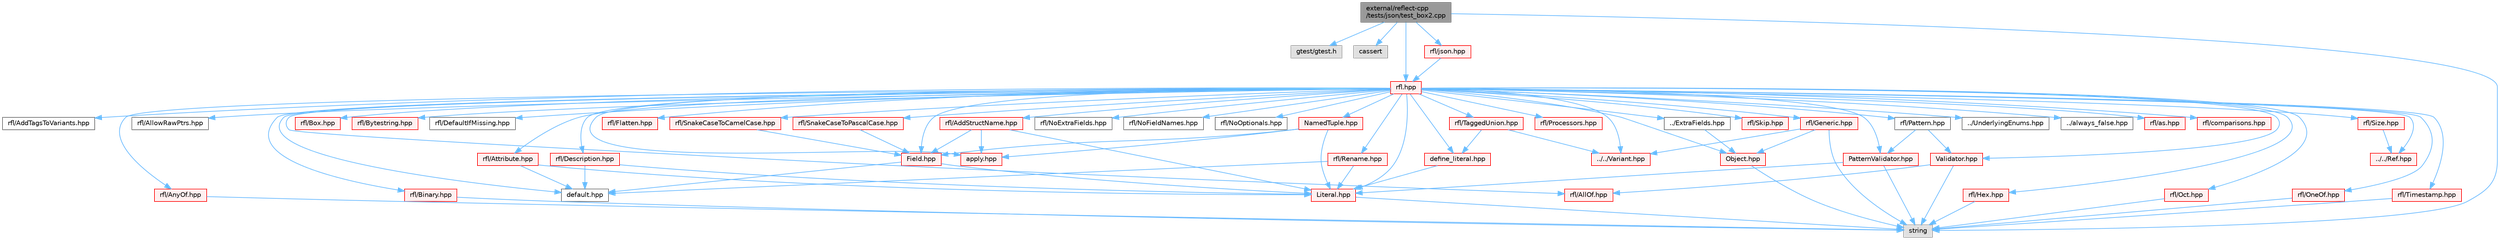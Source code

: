 digraph "external/reflect-cpp/tests/json/test_box2.cpp"
{
 // LATEX_PDF_SIZE
  bgcolor="transparent";
  edge [fontname=Helvetica,fontsize=10,labelfontname=Helvetica,labelfontsize=10];
  node [fontname=Helvetica,fontsize=10,shape=box,height=0.2,width=0.4];
  Node1 [id="Node000001",label="external/reflect-cpp\l/tests/json/test_box2.cpp",height=0.2,width=0.4,color="gray40", fillcolor="grey60", style="filled", fontcolor="black",tooltip=" "];
  Node1 -> Node2 [id="edge1_Node000001_Node000002",color="steelblue1",style="solid",tooltip=" "];
  Node2 [id="Node000002",label="gtest/gtest.h",height=0.2,width=0.4,color="grey60", fillcolor="#E0E0E0", style="filled",tooltip=" "];
  Node1 -> Node3 [id="edge2_Node000001_Node000003",color="steelblue1",style="solid",tooltip=" "];
  Node3 [id="Node000003",label="cassert",height=0.2,width=0.4,color="grey60", fillcolor="#E0E0E0", style="filled",tooltip=" "];
  Node1 -> Node4 [id="edge3_Node000001_Node000004",color="steelblue1",style="solid",tooltip=" "];
  Node4 [id="Node000004",label="rfl.hpp",height=0.2,width=0.4,color="red", fillcolor="#FFF0F0", style="filled",URL="$rfl_8hpp.html",tooltip=" "];
  Node4 -> Node5 [id="edge4_Node000004_Node000005",color="steelblue1",style="solid",tooltip=" "];
  Node5 [id="Node000005",label="rfl/AddStructName.hpp",height=0.2,width=0.4,color="red", fillcolor="#FFF0F0", style="filled",URL="$_add_struct_name_8hpp.html",tooltip=" "];
  Node5 -> Node7 [id="edge5_Node000005_Node000007",color="steelblue1",style="solid",tooltip=" "];
  Node7 [id="Node000007",label="Field.hpp",height=0.2,width=0.4,color="red", fillcolor="#FFF0F0", style="filled",URL="$_field_8hpp.html",tooltip=" "];
  Node7 -> Node12 [id="edge6_Node000007_Node000012",color="steelblue1",style="solid",tooltip=" "];
  Node12 [id="Node000012",label="Literal.hpp",height=0.2,width=0.4,color="red", fillcolor="#FFF0F0", style="filled",URL="$_literal_8hpp.html",tooltip=" "];
  Node12 -> Node16 [id="edge7_Node000012_Node000016",color="steelblue1",style="solid",tooltip=" "];
  Node16 [id="Node000016",label="string",height=0.2,width=0.4,color="grey60", fillcolor="#E0E0E0", style="filled",tooltip=" "];
  Node7 -> Node34 [id="edge8_Node000007_Node000034",color="steelblue1",style="solid",tooltip=" "];
  Node34 [id="Node000034",label="default.hpp",height=0.2,width=0.4,color="grey40", fillcolor="white", style="filled",URL="$default_8hpp.html",tooltip=" "];
  Node5 -> Node12 [id="edge9_Node000005_Node000012",color="steelblue1",style="solid",tooltip=" "];
  Node5 -> Node39 [id="edge10_Node000005_Node000039",color="steelblue1",style="solid",tooltip=" "];
  Node39 [id="Node000039",label="apply.hpp",height=0.2,width=0.4,color="red", fillcolor="#FFF0F0", style="filled",URL="$apply_8hpp.html",tooltip=" "];
  Node4 -> Node56 [id="edge11_Node000004_Node000056",color="steelblue1",style="solid",tooltip=" "];
  Node56 [id="Node000056",label="rfl/AddTagsToVariants.hpp",height=0.2,width=0.4,color="grey40", fillcolor="white", style="filled",URL="$_add_tags_to_variants_8hpp.html",tooltip=" "];
  Node4 -> Node57 [id="edge12_Node000004_Node000057",color="steelblue1",style="solid",tooltip=" "];
  Node57 [id="Node000057",label="rfl/AllOf.hpp",height=0.2,width=0.4,color="red", fillcolor="#FFF0F0", style="filled",URL="$_all_of_8hpp.html",tooltip=" "];
  Node4 -> Node66 [id="edge13_Node000004_Node000066",color="steelblue1",style="solid",tooltip=" "];
  Node66 [id="Node000066",label="rfl/AllowRawPtrs.hpp",height=0.2,width=0.4,color="grey40", fillcolor="white", style="filled",URL="$_allow_raw_ptrs_8hpp.html",tooltip=" "];
  Node4 -> Node67 [id="edge14_Node000004_Node000067",color="steelblue1",style="solid",tooltip=" "];
  Node67 [id="Node000067",label="rfl/AnyOf.hpp",height=0.2,width=0.4,color="red", fillcolor="#FFF0F0", style="filled",URL="$_any_of_8hpp.html",tooltip=" "];
  Node67 -> Node16 [id="edge15_Node000067_Node000016",color="steelblue1",style="solid",tooltip=" "];
  Node4 -> Node69 [id="edge16_Node000004_Node000069",color="steelblue1",style="solid",tooltip=" "];
  Node69 [id="Node000069",label="rfl/Attribute.hpp",height=0.2,width=0.4,color="red", fillcolor="#FFF0F0", style="filled",URL="$_attribute_8hpp.html",tooltip=" "];
  Node69 -> Node12 [id="edge17_Node000069_Node000012",color="steelblue1",style="solid",tooltip=" "];
  Node69 -> Node34 [id="edge18_Node000069_Node000034",color="steelblue1",style="solid",tooltip=" "];
  Node4 -> Node70 [id="edge19_Node000004_Node000070",color="steelblue1",style="solid",tooltip=" "];
  Node70 [id="Node000070",label="rfl/Binary.hpp",height=0.2,width=0.4,color="red", fillcolor="#FFF0F0", style="filled",URL="$_binary_8hpp.html",tooltip=" "];
  Node70 -> Node16 [id="edge20_Node000070_Node000016",color="steelblue1",style="solid",tooltip=" "];
  Node4 -> Node72 [id="edge21_Node000004_Node000072",color="steelblue1",style="solid",tooltip=" "];
  Node72 [id="Node000072",label="rfl/Box.hpp",height=0.2,width=0.4,color="red", fillcolor="#FFF0F0", style="filled",URL="$_box_8hpp.html",tooltip=" "];
  Node4 -> Node73 [id="edge22_Node000004_Node000073",color="steelblue1",style="solid",tooltip=" "];
  Node73 [id="Node000073",label="rfl/Bytestring.hpp",height=0.2,width=0.4,color="red", fillcolor="#FFF0F0", style="filled",URL="$_bytestring_8hpp.html",tooltip=" "];
  Node4 -> Node74 [id="edge23_Node000004_Node000074",color="steelblue1",style="solid",tooltip=" "];
  Node74 [id="Node000074",label="rfl/DefaultIfMissing.hpp",height=0.2,width=0.4,color="grey40", fillcolor="white", style="filled",URL="$_default_if_missing_8hpp.html",tooltip=" "];
  Node4 -> Node75 [id="edge24_Node000004_Node000075",color="steelblue1",style="solid",tooltip=" "];
  Node75 [id="Node000075",label="rfl/Description.hpp",height=0.2,width=0.4,color="red", fillcolor="#FFF0F0", style="filled",URL="$_description_8hpp.html",tooltip=" "];
  Node75 -> Node12 [id="edge25_Node000075_Node000012",color="steelblue1",style="solid",tooltip=" "];
  Node75 -> Node34 [id="edge26_Node000075_Node000034",color="steelblue1",style="solid",tooltip=" "];
  Node4 -> Node50 [id="edge27_Node000004_Node000050",color="steelblue1",style="solid",tooltip=" "];
  Node50 [id="Node000050",label="../ExtraFields.hpp",height=0.2,width=0.4,color="grey40", fillcolor="white", style="filled",URL="$_extra_fields_8hpp.html",tooltip=" "];
  Node50 -> Node51 [id="edge28_Node000050_Node000051",color="steelblue1",style="solid",tooltip=" "];
  Node51 [id="Node000051",label="Object.hpp",height=0.2,width=0.4,color="red", fillcolor="#FFF0F0", style="filled",URL="$_object_8hpp.html",tooltip=" "];
  Node51 -> Node16 [id="edge29_Node000051_Node000016",color="steelblue1",style="solid",tooltip=" "];
  Node4 -> Node7 [id="edge30_Node000004_Node000007",color="steelblue1",style="solid",tooltip=" "];
  Node4 -> Node76 [id="edge31_Node000004_Node000076",color="steelblue1",style="solid",tooltip=" "];
  Node76 [id="Node000076",label="rfl/Flatten.hpp",height=0.2,width=0.4,color="red", fillcolor="#FFF0F0", style="filled",URL="$_flatten_8hpp.html",tooltip=" "];
  Node4 -> Node77 [id="edge32_Node000004_Node000077",color="steelblue1",style="solid",tooltip=" "];
  Node77 [id="Node000077",label="rfl/Generic.hpp",height=0.2,width=0.4,color="red", fillcolor="#FFF0F0", style="filled",URL="$_generic_8hpp.html",tooltip=" "];
  Node77 -> Node16 [id="edge33_Node000077_Node000016",color="steelblue1",style="solid",tooltip=" "];
  Node77 -> Node51 [id="edge34_Node000077_Node000051",color="steelblue1",style="solid",tooltip=" "];
  Node77 -> Node61 [id="edge35_Node000077_Node000061",color="steelblue1",style="solid",tooltip=" "];
  Node61 [id="Node000061",label="../../Variant.hpp",height=0.2,width=0.4,color="red", fillcolor="#FFF0F0", style="filled",URL="$_variant_8hpp.html",tooltip=" "];
  Node4 -> Node79 [id="edge36_Node000004_Node000079",color="steelblue1",style="solid",tooltip=" "];
  Node79 [id="Node000079",label="rfl/Hex.hpp",height=0.2,width=0.4,color="red", fillcolor="#FFF0F0", style="filled",URL="$_hex_8hpp.html",tooltip=" "];
  Node79 -> Node16 [id="edge37_Node000079_Node000016",color="steelblue1",style="solid",tooltip=" "];
  Node4 -> Node12 [id="edge38_Node000004_Node000012",color="steelblue1",style="solid",tooltip=" "];
  Node4 -> Node44 [id="edge39_Node000004_Node000044",color="steelblue1",style="solid",tooltip=" "];
  Node44 [id="Node000044",label="NamedTuple.hpp",height=0.2,width=0.4,color="red", fillcolor="#FFF0F0", style="filled",URL="$_named_tuple_8hpp.html",tooltip=" "];
  Node44 -> Node7 [id="edge40_Node000044_Node000007",color="steelblue1",style="solid",tooltip=" "];
  Node44 -> Node12 [id="edge41_Node000044_Node000012",color="steelblue1",style="solid",tooltip=" "];
  Node44 -> Node39 [id="edge42_Node000044_Node000039",color="steelblue1",style="solid",tooltip=" "];
  Node4 -> Node80 [id="edge43_Node000004_Node000080",color="steelblue1",style="solid",tooltip=" "];
  Node80 [id="Node000080",label="rfl/NoExtraFields.hpp",height=0.2,width=0.4,color="grey40", fillcolor="white", style="filled",URL="$_no_extra_fields_8hpp.html",tooltip=" "];
  Node4 -> Node81 [id="edge44_Node000004_Node000081",color="steelblue1",style="solid",tooltip=" "];
  Node81 [id="Node000081",label="rfl/NoFieldNames.hpp",height=0.2,width=0.4,color="grey40", fillcolor="white", style="filled",URL="$_no_field_names_8hpp.html",tooltip=" "];
  Node4 -> Node82 [id="edge45_Node000004_Node000082",color="steelblue1",style="solid",tooltip=" "];
  Node82 [id="Node000082",label="rfl/NoOptionals.hpp",height=0.2,width=0.4,color="grey40", fillcolor="white", style="filled",URL="$_no_optionals_8hpp.html",tooltip=" "];
  Node4 -> Node51 [id="edge46_Node000004_Node000051",color="steelblue1",style="solid",tooltip=" "];
  Node4 -> Node83 [id="edge47_Node000004_Node000083",color="steelblue1",style="solid",tooltip=" "];
  Node83 [id="Node000083",label="rfl/Oct.hpp",height=0.2,width=0.4,color="red", fillcolor="#FFF0F0", style="filled",URL="$_oct_8hpp.html",tooltip=" "];
  Node83 -> Node16 [id="edge48_Node000083_Node000016",color="steelblue1",style="solid",tooltip=" "];
  Node4 -> Node85 [id="edge49_Node000004_Node000085",color="steelblue1",style="solid",tooltip=" "];
  Node85 [id="Node000085",label="rfl/OneOf.hpp",height=0.2,width=0.4,color="red", fillcolor="#FFF0F0", style="filled",URL="$_one_of_8hpp.html",tooltip=" "];
  Node85 -> Node16 [id="edge50_Node000085_Node000016",color="steelblue1",style="solid",tooltip=" "];
  Node4 -> Node86 [id="edge51_Node000004_Node000086",color="steelblue1",style="solid",tooltip=" "];
  Node86 [id="Node000086",label="rfl/Pattern.hpp",height=0.2,width=0.4,color="grey40", fillcolor="white", style="filled",URL="$_pattern_8hpp.html",tooltip=" "];
  Node86 -> Node87 [id="edge52_Node000086_Node000087",color="steelblue1",style="solid",tooltip=" "];
  Node87 [id="Node000087",label="PatternValidator.hpp",height=0.2,width=0.4,color="red", fillcolor="#FFF0F0", style="filled",URL="$_pattern_validator_8hpp.html",tooltip=" "];
  Node87 -> Node16 [id="edge53_Node000087_Node000016",color="steelblue1",style="solid",tooltip=" "];
  Node87 -> Node12 [id="edge54_Node000087_Node000012",color="steelblue1",style="solid",tooltip=" "];
  Node86 -> Node91 [id="edge55_Node000086_Node000091",color="steelblue1",style="solid",tooltip=" "];
  Node91 [id="Node000091",label="Validator.hpp",height=0.2,width=0.4,color="red", fillcolor="#FFF0F0", style="filled",URL="$_validator_8hpp.html",tooltip=" "];
  Node91 -> Node16 [id="edge56_Node000091_Node000016",color="steelblue1",style="solid",tooltip=" "];
  Node91 -> Node57 [id="edge57_Node000091_Node000057",color="steelblue1",style="solid",tooltip=" "];
  Node4 -> Node87 [id="edge58_Node000004_Node000087",color="steelblue1",style="solid",tooltip=" "];
  Node4 -> Node93 [id="edge59_Node000004_Node000093",color="steelblue1",style="solid",tooltip=" "];
  Node93 [id="Node000093",label="rfl/Processors.hpp",height=0.2,width=0.4,color="red", fillcolor="#FFF0F0", style="filled",URL="$_processors_8hpp.html",tooltip=" "];
  Node4 -> Node60 [id="edge60_Node000004_Node000060",color="steelblue1",style="solid",tooltip=" "];
  Node60 [id="Node000060",label="../../Ref.hpp",height=0.2,width=0.4,color="red", fillcolor="#FFF0F0", style="filled",URL="$_ref_8hpp.html",tooltip=" "];
  Node4 -> Node102 [id="edge61_Node000004_Node000102",color="steelblue1",style="solid",tooltip=" "];
  Node102 [id="Node000102",label="rfl/Rename.hpp",height=0.2,width=0.4,color="red", fillcolor="#FFF0F0", style="filled",URL="$_rename_8hpp.html",tooltip=" "];
  Node102 -> Node12 [id="edge62_Node000102_Node000012",color="steelblue1",style="solid",tooltip=" "];
  Node102 -> Node34 [id="edge63_Node000102_Node000034",color="steelblue1",style="solid",tooltip=" "];
  Node4 -> Node103 [id="edge64_Node000004_Node000103",color="steelblue1",style="solid",tooltip=" "];
  Node103 [id="Node000103",label="rfl/Size.hpp",height=0.2,width=0.4,color="red", fillcolor="#FFF0F0", style="filled",URL="$_size_8hpp.html",tooltip=" "];
  Node103 -> Node60 [id="edge65_Node000103_Node000060",color="steelblue1",style="solid",tooltip=" "];
  Node4 -> Node104 [id="edge66_Node000004_Node000104",color="steelblue1",style="solid",tooltip=" "];
  Node104 [id="Node000104",label="rfl/Skip.hpp",height=0.2,width=0.4,color="red", fillcolor="#FFF0F0", style="filled",URL="$_skip_8hpp.html",tooltip=" "];
  Node4 -> Node106 [id="edge67_Node000004_Node000106",color="steelblue1",style="solid",tooltip=" "];
  Node106 [id="Node000106",label="rfl/SnakeCaseToCamelCase.hpp",height=0.2,width=0.4,color="red", fillcolor="#FFF0F0", style="filled",URL="$_snake_case_to_camel_case_8hpp.html",tooltip=" "];
  Node106 -> Node7 [id="edge68_Node000106_Node000007",color="steelblue1",style="solid",tooltip=" "];
  Node4 -> Node109 [id="edge69_Node000004_Node000109",color="steelblue1",style="solid",tooltip=" "];
  Node109 [id="Node000109",label="rfl/SnakeCaseToPascalCase.hpp",height=0.2,width=0.4,color="red", fillcolor="#FFF0F0", style="filled",URL="$_snake_case_to_pascal_case_8hpp.html",tooltip=" "];
  Node109 -> Node7 [id="edge70_Node000109_Node000007",color="steelblue1",style="solid",tooltip=" "];
  Node4 -> Node110 [id="edge71_Node000004_Node000110",color="steelblue1",style="solid",tooltip=" "];
  Node110 [id="Node000110",label="rfl/TaggedUnion.hpp",height=0.2,width=0.4,color="red", fillcolor="#FFF0F0", style="filled",URL="$_tagged_union_8hpp.html",tooltip=" "];
  Node110 -> Node61 [id="edge72_Node000110_Node000061",color="steelblue1",style="solid",tooltip=" "];
  Node110 -> Node111 [id="edge73_Node000110_Node000111",color="steelblue1",style="solid",tooltip=" "];
  Node111 [id="Node000111",label="define_literal.hpp",height=0.2,width=0.4,color="red", fillcolor="#FFF0F0", style="filled",URL="$define__literal_8hpp.html",tooltip=" "];
  Node111 -> Node12 [id="edge74_Node000111_Node000012",color="steelblue1",style="solid",tooltip=" "];
  Node4 -> Node151 [id="edge75_Node000004_Node000151",color="steelblue1",style="solid",tooltip=" "];
  Node151 [id="Node000151",label="rfl/Timestamp.hpp",height=0.2,width=0.4,color="red", fillcolor="#FFF0F0", style="filled",URL="$_timestamp_8hpp.html",tooltip=" "];
  Node151 -> Node16 [id="edge76_Node000151_Node000016",color="steelblue1",style="solid",tooltip=" "];
  Node4 -> Node101 [id="edge77_Node000004_Node000101",color="steelblue1",style="solid",tooltip=" "];
  Node101 [id="Node000101",label="../UnderlyingEnums.hpp",height=0.2,width=0.4,color="grey40", fillcolor="white", style="filled",URL="$_underlying_enums_8hpp.html",tooltip=" "];
  Node4 -> Node91 [id="edge78_Node000004_Node000091",color="steelblue1",style="solid",tooltip=" "];
  Node4 -> Node61 [id="edge79_Node000004_Node000061",color="steelblue1",style="solid",tooltip=" "];
  Node4 -> Node118 [id="edge80_Node000004_Node000118",color="steelblue1",style="solid",tooltip=" "];
  Node118 [id="Node000118",label="../always_false.hpp",height=0.2,width=0.4,color="grey40", fillcolor="white", style="filled",URL="$always__false_8hpp.html",tooltip=" "];
  Node4 -> Node39 [id="edge81_Node000004_Node000039",color="steelblue1",style="solid",tooltip=" "];
  Node4 -> Node154 [id="edge82_Node000004_Node000154",color="steelblue1",style="solid",tooltip=" "];
  Node154 [id="Node000154",label="rfl/as.hpp",height=0.2,width=0.4,color="red", fillcolor="#FFF0F0", style="filled",URL="$as_8hpp.html",tooltip=" "];
  Node4 -> Node164 [id="edge83_Node000004_Node000164",color="steelblue1",style="solid",tooltip=" "];
  Node164 [id="Node000164",label="rfl/comparisons.hpp",height=0.2,width=0.4,color="red", fillcolor="#FFF0F0", style="filled",URL="$comparisons_8hpp.html",tooltip=" "];
  Node4 -> Node34 [id="edge84_Node000004_Node000034",color="steelblue1",style="solid",tooltip=" "];
  Node4 -> Node111 [id="edge85_Node000004_Node000111",color="steelblue1",style="solid",tooltip=" "];
  Node1 -> Node297 [id="edge86_Node000001_Node000297",color="steelblue1",style="solid",tooltip=" "];
  Node297 [id="Node000297",label="rfl/json.hpp",height=0.2,width=0.4,color="red", fillcolor="#FFF0F0", style="filled",URL="$reflect-cpp_2include_2rfl_2json_8hpp.html",tooltip=" "];
  Node297 -> Node4 [id="edge87_Node000297_Node000004",color="steelblue1",style="solid",tooltip=" "];
  Node1 -> Node16 [id="edge88_Node000001_Node000016",color="steelblue1",style="solid",tooltip=" "];
}
